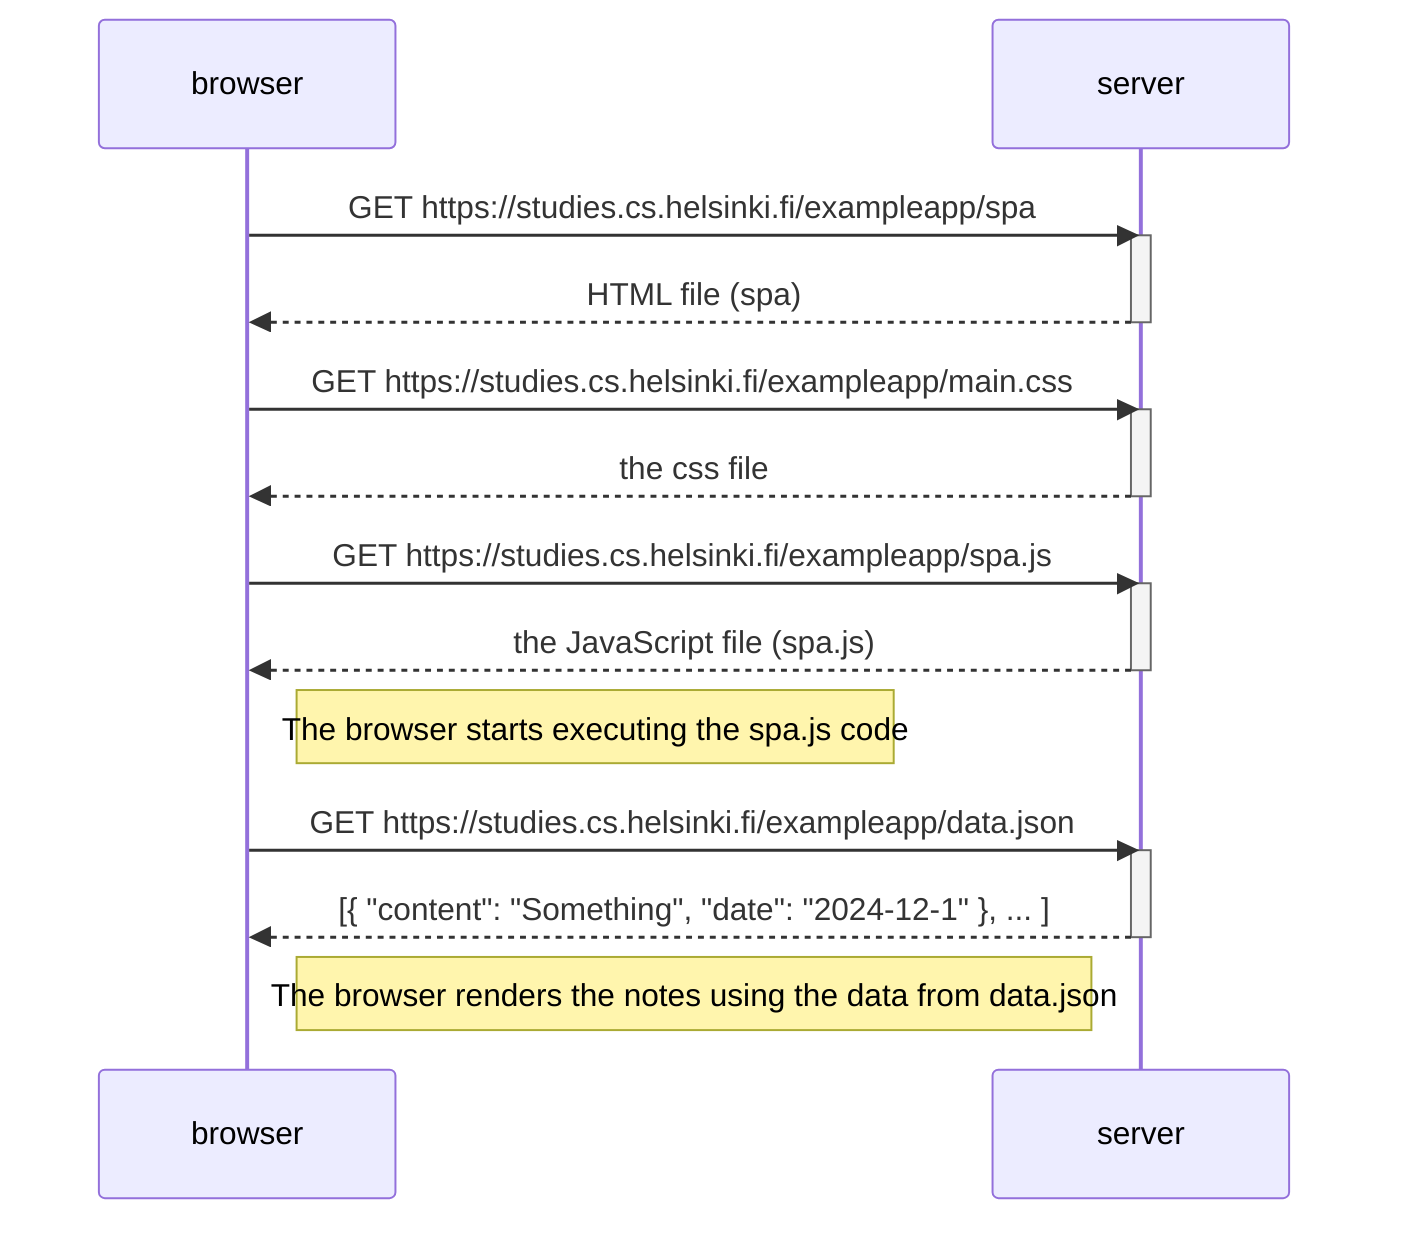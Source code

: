 sequenceDiagram
    participant browser
    participant server

    browser->>server: GET https://studies.cs.helsinki.fi/exampleapp/spa
    activate server
    server-->>browser: HTML file (spa)
    deactivate server

    browser->>server: GET https://studies.cs.helsinki.fi/exampleapp/main.css
    activate server
    server-->>browser: the css file
    deactivate server

    browser->>server: GET https://studies.cs.helsinki.fi/exampleapp/spa.js
    activate server
    server-->>browser: the JavaScript file (spa.js)
    deactivate server

    Note right of browser: The browser starts executing the spa.js code

    browser->>server: GET https://studies.cs.helsinki.fi/exampleapp/data.json
    activate server
    server-->>browser: [{ "content": "Something", "date": "2024-12-1" }, ... ]
    deactivate server

    Note right of browser: The browser renders the notes using the data from data.json